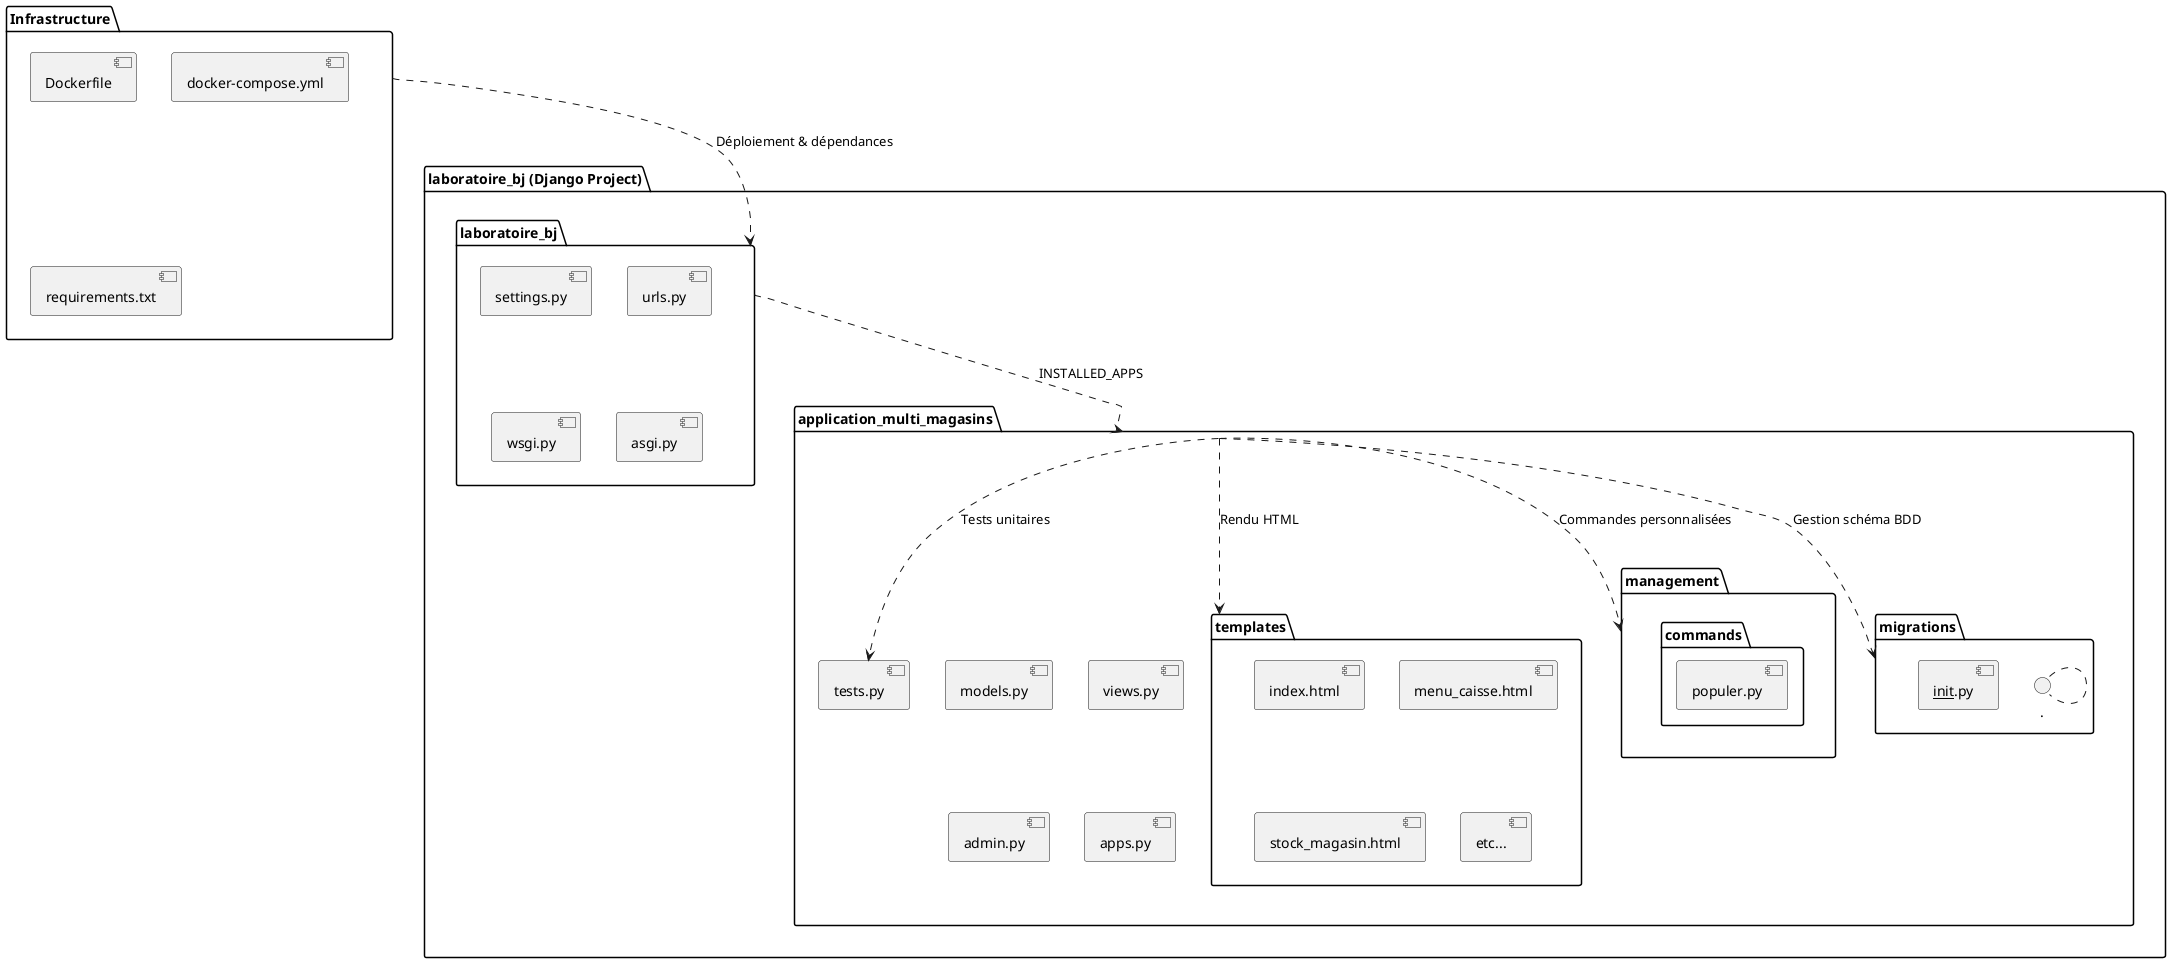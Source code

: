 @startuml
package "laboratoire_bj (Django Project)" {
    package "laboratoire_bj" {
        [settings.py]
        [urls.py]
        [wsgi.py]
        [asgi.py]
    }
    package "application_multi_magasins" {
        [models.py]
        [views.py]
        [admin.py]
        [apps.py]
        [tests.py]
        package "templates" {
            [index.html]
            [menu_caisse.html]
            [stock_magasin.html]
            [etc...]
        }
        package "management" {
            package "commands" {
                [populer.py]
            }
        }
        package "migrations" {
            [__init__.py]
            ...
        }
    }
}

package "Infrastructure" {
    [Dockerfile]
    [docker-compose.yml]
    [requirements.txt]
}

[laboratoire_bj] ..> [application_multi_magasins] : "INSTALLED_APPS"
[application_multi_magasins] ..> [templates] : "Rendu HTML"
[application_multi_magasins] ..> [management] : "Commandes personnalisées"
[application_multi_magasins] ..> [migrations] : "Gestion schéma BDD"
[application_multi_magasins] ..> [tests.py] : "Tests unitaires"
[Infrastructure] ..> [laboratoire_bj] : "Déploiement & dépendances"

@enduml